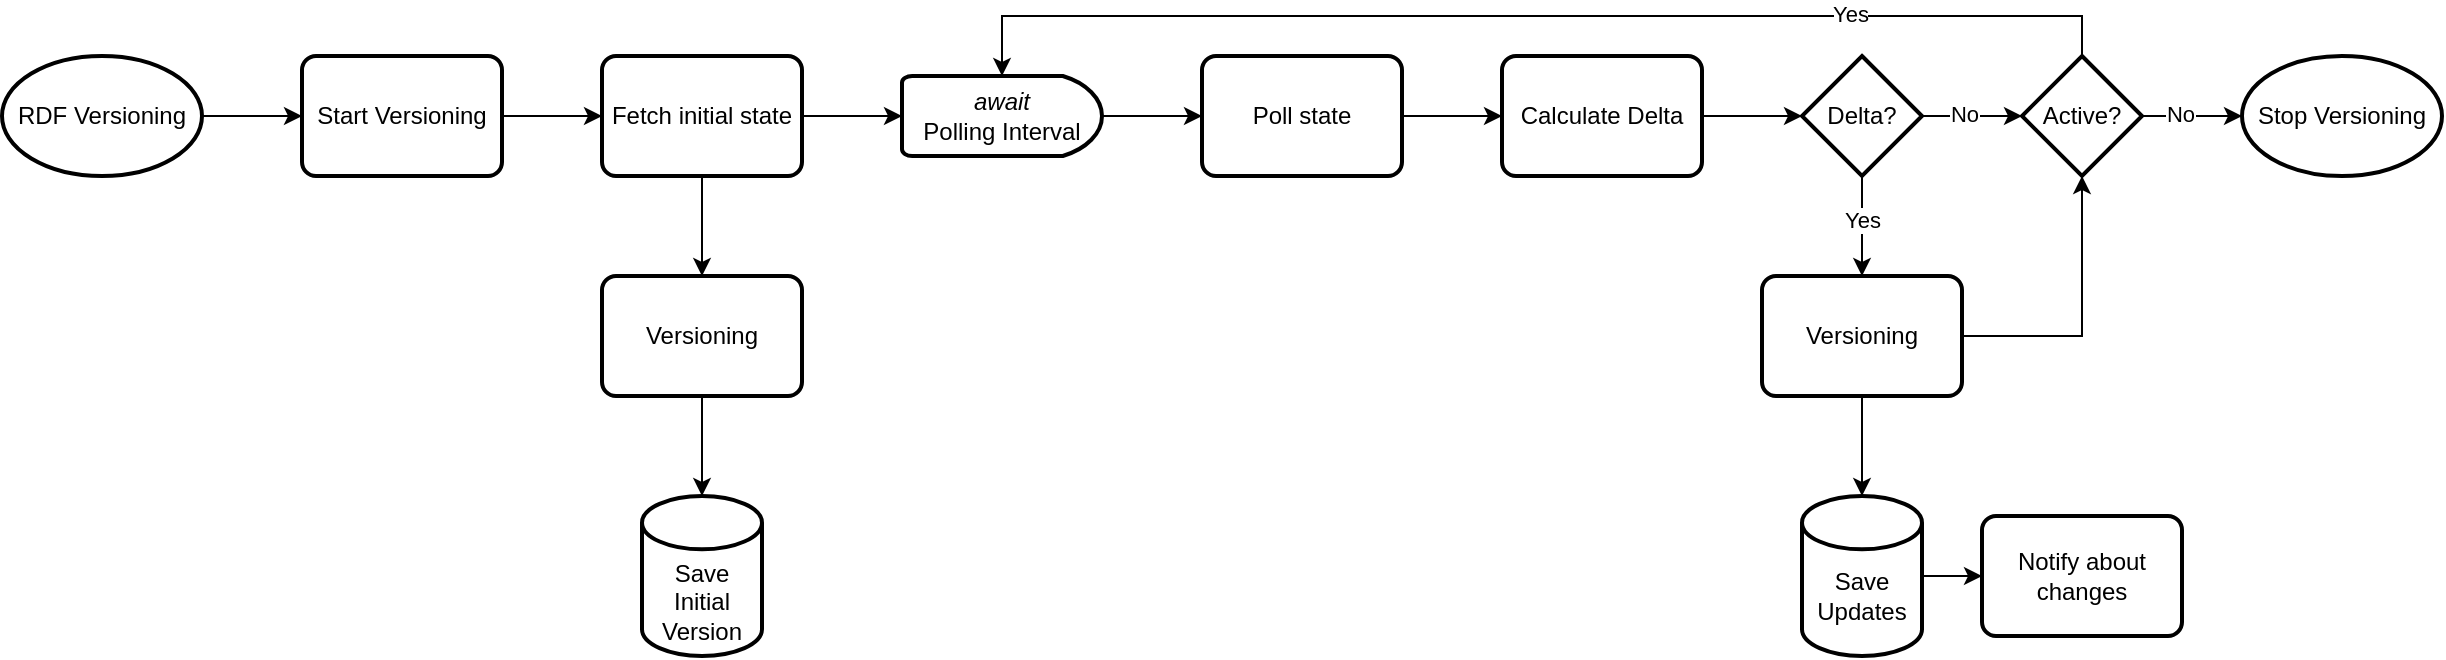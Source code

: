<mxfile version="24.8.3">
  <diagram name="Page-1" id="R9HQ_qKddKDX3Kk3ESWT">
    <mxGraphModel dx="2074" dy="1155" grid="1" gridSize="10" guides="1" tooltips="1" connect="1" arrows="1" fold="1" page="1" pageScale="1" pageWidth="1169" pageHeight="827" math="0" shadow="0">
      <root>
        <mxCell id="0" />
        <mxCell id="1" parent="0" />
        <mxCell id="wypb3K-UbLtuRCBKsb7N-3" style="edgeStyle=orthogonalEdgeStyle;rounded=0;orthogonalLoop=1;jettySize=auto;html=1;exitX=1;exitY=0.5;exitDx=0;exitDy=0;exitPerimeter=0;entryX=0;entryY=0.5;entryDx=0;entryDy=0;" parent="1" source="wypb3K-UbLtuRCBKsb7N-1" target="wypb3K-UbLtuRCBKsb7N-2" edge="1">
          <mxGeometry relative="1" as="geometry" />
        </mxCell>
        <mxCell id="wypb3K-UbLtuRCBKsb7N-1" value="RDF Versioning" style="strokeWidth=2;html=1;shape=mxgraph.flowchart.start_1;whiteSpace=wrap;" parent="1" vertex="1">
          <mxGeometry x="50" y="70" width="100" height="60" as="geometry" />
        </mxCell>
        <mxCell id="wypb3K-UbLtuRCBKsb7N-5" style="edgeStyle=orthogonalEdgeStyle;rounded=0;orthogonalLoop=1;jettySize=auto;html=1;exitX=1;exitY=0.5;exitDx=0;exitDy=0;entryX=0;entryY=0.5;entryDx=0;entryDy=0;" parent="1" source="wypb3K-UbLtuRCBKsb7N-2" target="wypb3K-UbLtuRCBKsb7N-4" edge="1">
          <mxGeometry relative="1" as="geometry" />
        </mxCell>
        <mxCell id="wypb3K-UbLtuRCBKsb7N-2" value="Start Versioning" style="rounded=1;whiteSpace=wrap;html=1;absoluteArcSize=1;arcSize=14;strokeWidth=2;" parent="1" vertex="1">
          <mxGeometry x="200" y="70" width="100" height="60" as="geometry" />
        </mxCell>
        <mxCell id="wypb3K-UbLtuRCBKsb7N-7" style="edgeStyle=orthogonalEdgeStyle;rounded=0;orthogonalLoop=1;jettySize=auto;html=1;exitX=0.5;exitY=1;exitDx=0;exitDy=0;entryX=0.5;entryY=0;entryDx=0;entryDy=0;" parent="1" source="wypb3K-UbLtuRCBKsb7N-4" target="fazmCxF5EDkYQtoxBGls-1" edge="1">
          <mxGeometry relative="1" as="geometry" />
        </mxCell>
        <mxCell id="wypb3K-UbLtuRCBKsb7N-9" style="edgeStyle=orthogonalEdgeStyle;rounded=0;orthogonalLoop=1;jettySize=auto;html=1;exitX=1;exitY=0.5;exitDx=0;exitDy=0;entryX=0;entryY=0.5;entryDx=0;entryDy=0;" parent="1" source="wypb3K-UbLtuRCBKsb7N-29" target="wypb3K-UbLtuRCBKsb7N-8" edge="1">
          <mxGeometry relative="1" as="geometry" />
        </mxCell>
        <mxCell id="wypb3K-UbLtuRCBKsb7N-4" value="Fetch initial state" style="rounded=1;whiteSpace=wrap;html=1;absoluteArcSize=1;arcSize=14;strokeWidth=2;" parent="1" vertex="1">
          <mxGeometry x="350" y="70" width="100" height="60" as="geometry" />
        </mxCell>
        <mxCell id="wypb3K-UbLtuRCBKsb7N-6" value="Save Initial Version" style="strokeWidth=2;html=1;shape=mxgraph.flowchart.database;whiteSpace=wrap;spacingTop=0;verticalAlign=bottom;spacingBottom=3;" parent="1" vertex="1">
          <mxGeometry x="370" y="290" width="60" height="80" as="geometry" />
        </mxCell>
        <mxCell id="wypb3K-UbLtuRCBKsb7N-12" style="edgeStyle=orthogonalEdgeStyle;rounded=0;orthogonalLoop=1;jettySize=auto;html=1;exitX=1;exitY=0.5;exitDx=0;exitDy=0;entryX=0;entryY=0.5;entryDx=0;entryDy=0;" parent="1" source="wypb3K-UbLtuRCBKsb7N-8" target="wypb3K-UbLtuRCBKsb7N-11" edge="1">
          <mxGeometry relative="1" as="geometry" />
        </mxCell>
        <mxCell id="wypb3K-UbLtuRCBKsb7N-8" value="Poll state" style="rounded=1;whiteSpace=wrap;html=1;absoluteArcSize=1;arcSize=14;strokeWidth=2;" parent="1" vertex="1">
          <mxGeometry x="650" y="70" width="100" height="60" as="geometry" />
        </mxCell>
        <mxCell id="wypb3K-UbLtuRCBKsb7N-19" style="edgeStyle=orthogonalEdgeStyle;rounded=0;orthogonalLoop=1;jettySize=auto;html=1;exitX=1;exitY=0.5;exitDx=0;exitDy=0;exitPerimeter=0;" parent="1" source="wypb3K-UbLtuRCBKsb7N-10" target="wypb3K-UbLtuRCBKsb7N-18" edge="1">
          <mxGeometry relative="1" as="geometry" />
        </mxCell>
        <mxCell id="wypb3K-UbLtuRCBKsb7N-20" value="No" style="edgeLabel;html=1;align=center;verticalAlign=middle;resizable=0;points=[];" parent="wypb3K-UbLtuRCBKsb7N-19" vertex="1" connectable="0">
          <mxGeometry x="-0.16" y="1" relative="1" as="geometry">
            <mxPoint as="offset" />
          </mxGeometry>
        </mxCell>
        <mxCell id="wypb3K-UbLtuRCBKsb7N-10" value="Delta?" style="strokeWidth=2;html=1;shape=mxgraph.flowchart.decision;whiteSpace=wrap;" parent="1" vertex="1">
          <mxGeometry x="950" y="70" width="60" height="60" as="geometry" />
        </mxCell>
        <mxCell id="wypb3K-UbLtuRCBKsb7N-11" value="Calculate Delta" style="rounded=1;whiteSpace=wrap;html=1;absoluteArcSize=1;arcSize=14;strokeWidth=2;" parent="1" vertex="1">
          <mxGeometry x="800" y="70" width="100" height="60" as="geometry" />
        </mxCell>
        <mxCell id="wypb3K-UbLtuRCBKsb7N-13" style="edgeStyle=orthogonalEdgeStyle;rounded=0;orthogonalLoop=1;jettySize=auto;html=1;exitX=1;exitY=0.5;exitDx=0;exitDy=0;entryX=0;entryY=0.5;entryDx=0;entryDy=0;entryPerimeter=0;" parent="1" source="wypb3K-UbLtuRCBKsb7N-11" target="wypb3K-UbLtuRCBKsb7N-10" edge="1">
          <mxGeometry relative="1" as="geometry" />
        </mxCell>
        <mxCell id="wypb3K-UbLtuRCBKsb7N-14" value="Notify about changes" style="rounded=1;whiteSpace=wrap;html=1;absoluteArcSize=1;arcSize=14;strokeWidth=2;" parent="1" vertex="1">
          <mxGeometry x="1040" y="300" width="100" height="60" as="geometry" />
        </mxCell>
        <mxCell id="wypb3K-UbLtuRCBKsb7N-21" style="edgeStyle=orthogonalEdgeStyle;rounded=0;orthogonalLoop=1;jettySize=auto;html=1;exitX=0.5;exitY=0;exitDx=0;exitDy=0;exitPerimeter=0;entryX=0.5;entryY=0;entryDx=0;entryDy=0;entryPerimeter=0;" parent="1" source="wypb3K-UbLtuRCBKsb7N-18" target="wypb3K-UbLtuRCBKsb7N-29" edge="1">
          <mxGeometry relative="1" as="geometry" />
        </mxCell>
        <mxCell id="wypb3K-UbLtuRCBKsb7N-22" value="Yes" style="edgeLabel;html=1;align=center;verticalAlign=middle;resizable=0;points=[];" parent="wypb3K-UbLtuRCBKsb7N-21" vertex="1" connectable="0">
          <mxGeometry x="-0.539" y="-1" relative="1" as="geometry">
            <mxPoint as="offset" />
          </mxGeometry>
        </mxCell>
        <mxCell id="wypb3K-UbLtuRCBKsb7N-18" value="Active?" style="strokeWidth=2;html=1;shape=mxgraph.flowchart.decision;whiteSpace=wrap;" parent="1" vertex="1">
          <mxGeometry x="1060" y="70" width="60" height="60" as="geometry" />
        </mxCell>
        <mxCell id="wypb3K-UbLtuRCBKsb7N-23" value="Stop Versioning" style="strokeWidth=2;html=1;shape=mxgraph.flowchart.start_1;whiteSpace=wrap;" parent="1" vertex="1">
          <mxGeometry x="1170" y="70" width="100" height="60" as="geometry" />
        </mxCell>
        <mxCell id="wypb3K-UbLtuRCBKsb7N-24" style="edgeStyle=orthogonalEdgeStyle;rounded=0;orthogonalLoop=1;jettySize=auto;html=1;exitX=1;exitY=0.5;exitDx=0;exitDy=0;exitPerimeter=0;entryX=0;entryY=0.5;entryDx=0;entryDy=0;entryPerimeter=0;" parent="1" source="wypb3K-UbLtuRCBKsb7N-18" target="wypb3K-UbLtuRCBKsb7N-23" edge="1">
          <mxGeometry relative="1" as="geometry" />
        </mxCell>
        <mxCell id="wypb3K-UbLtuRCBKsb7N-25" value="No" style="edgeLabel;html=1;align=center;verticalAlign=middle;resizable=0;points=[];" parent="wypb3K-UbLtuRCBKsb7N-24" vertex="1" connectable="0">
          <mxGeometry x="-0.24" y="1" relative="1" as="geometry">
            <mxPoint as="offset" />
          </mxGeometry>
        </mxCell>
        <mxCell id="wypb3K-UbLtuRCBKsb7N-28" style="edgeStyle=orthogonalEdgeStyle;rounded=0;orthogonalLoop=1;jettySize=auto;html=1;exitX=1;exitY=0.5;exitDx=0;exitDy=0;exitPerimeter=0;entryX=0;entryY=0.5;entryDx=0;entryDy=0;" parent="1" source="wypb3K-UbLtuRCBKsb7N-26" target="wypb3K-UbLtuRCBKsb7N-14" edge="1">
          <mxGeometry relative="1" as="geometry" />
        </mxCell>
        <mxCell id="wypb3K-UbLtuRCBKsb7N-26" value="Save Updates" style="strokeWidth=2;html=1;shape=mxgraph.flowchart.database;whiteSpace=wrap;spacingTop=0;verticalAlign=bottom;spacingBottom=13;" parent="1" vertex="1">
          <mxGeometry x="950" y="290" width="60" height="80" as="geometry" />
        </mxCell>
        <mxCell id="wypb3K-UbLtuRCBKsb7N-27" style="edgeStyle=orthogonalEdgeStyle;rounded=0;orthogonalLoop=1;jettySize=auto;html=1;exitX=0.5;exitY=1;exitDx=0;exitDy=0;entryX=0.5;entryY=0;entryDx=0;entryDy=0;exitPerimeter=0;" parent="1" source="wypb3K-UbLtuRCBKsb7N-10" target="fazmCxF5EDkYQtoxBGls-3" edge="1">
          <mxGeometry relative="1" as="geometry" />
        </mxCell>
        <mxCell id="wypb3K-UbLtuRCBKsb7N-31" value="Yes" style="edgeLabel;html=1;align=center;verticalAlign=middle;resizable=0;points=[];" parent="wypb3K-UbLtuRCBKsb7N-27" vertex="1" connectable="0">
          <mxGeometry x="-0.133" relative="1" as="geometry">
            <mxPoint as="offset" />
          </mxGeometry>
        </mxCell>
        <mxCell id="wypb3K-UbLtuRCBKsb7N-30" value="" style="edgeStyle=orthogonalEdgeStyle;rounded=0;orthogonalLoop=1;jettySize=auto;html=1;exitX=1;exitY=0.5;exitDx=0;exitDy=0;entryX=0;entryY=0.5;entryDx=0;entryDy=0;" parent="1" source="wypb3K-UbLtuRCBKsb7N-4" target="wypb3K-UbLtuRCBKsb7N-29" edge="1">
          <mxGeometry relative="1" as="geometry">
            <mxPoint x="450" y="100" as="sourcePoint" />
            <mxPoint x="650" y="100" as="targetPoint" />
          </mxGeometry>
        </mxCell>
        <mxCell id="wypb3K-UbLtuRCBKsb7N-29" value="&lt;i&gt;await&lt;br&gt;&lt;/i&gt;Polling Interval" style="strokeWidth=2;html=1;shape=mxgraph.flowchart.delay;whiteSpace=wrap;" parent="1" vertex="1">
          <mxGeometry x="500" y="80" width="100" height="40" as="geometry" />
        </mxCell>
        <mxCell id="fazmCxF5EDkYQtoxBGls-2" value="" style="edgeStyle=orthogonalEdgeStyle;rounded=0;orthogonalLoop=1;jettySize=auto;html=1;" edge="1" parent="1" source="fazmCxF5EDkYQtoxBGls-1" target="wypb3K-UbLtuRCBKsb7N-6">
          <mxGeometry relative="1" as="geometry" />
        </mxCell>
        <mxCell id="fazmCxF5EDkYQtoxBGls-1" value="Versioning" style="rounded=1;whiteSpace=wrap;html=1;absoluteArcSize=1;arcSize=14;strokeWidth=2;" vertex="1" parent="1">
          <mxGeometry x="350" y="180" width="100" height="60" as="geometry" />
        </mxCell>
        <mxCell id="fazmCxF5EDkYQtoxBGls-4" value="" style="edgeStyle=orthogonalEdgeStyle;rounded=0;orthogonalLoop=1;jettySize=auto;html=1;" edge="1" parent="1" source="fazmCxF5EDkYQtoxBGls-3" target="wypb3K-UbLtuRCBKsb7N-26">
          <mxGeometry relative="1" as="geometry" />
        </mxCell>
        <mxCell id="fazmCxF5EDkYQtoxBGls-3" value="Versioning" style="rounded=1;whiteSpace=wrap;html=1;absoluteArcSize=1;arcSize=14;strokeWidth=2;" vertex="1" parent="1">
          <mxGeometry x="930" y="180" width="100" height="60" as="geometry" />
        </mxCell>
        <mxCell id="fazmCxF5EDkYQtoxBGls-5" style="edgeStyle=orthogonalEdgeStyle;rounded=0;orthogonalLoop=1;jettySize=auto;html=1;exitX=1;exitY=0.5;exitDx=0;exitDy=0;entryX=0.5;entryY=1;entryDx=0;entryDy=0;entryPerimeter=0;" edge="1" parent="1" source="fazmCxF5EDkYQtoxBGls-3" target="wypb3K-UbLtuRCBKsb7N-18">
          <mxGeometry relative="1" as="geometry" />
        </mxCell>
      </root>
    </mxGraphModel>
  </diagram>
</mxfile>

